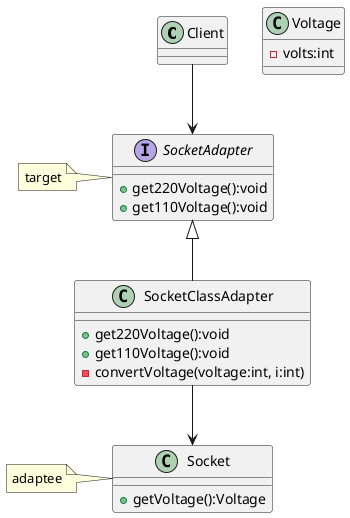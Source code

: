 @startuml

class Client

class Voltage {
-volts:int
}

class Socket {
+getVoltage():Voltage
}
note left: adaptee

interface SocketAdapter {
+get220Voltage():void
+get110Voltage():void
}
note left: target

class SocketClassAdapter {
+get220Voltage():void
+get110Voltage():void
-convertVoltage(voltage:int, i:int)
}

SocketAdapter <|-- SocketClassAdapter
Client --> SocketAdapter
SocketClassAdapter --> Socket

@enduml